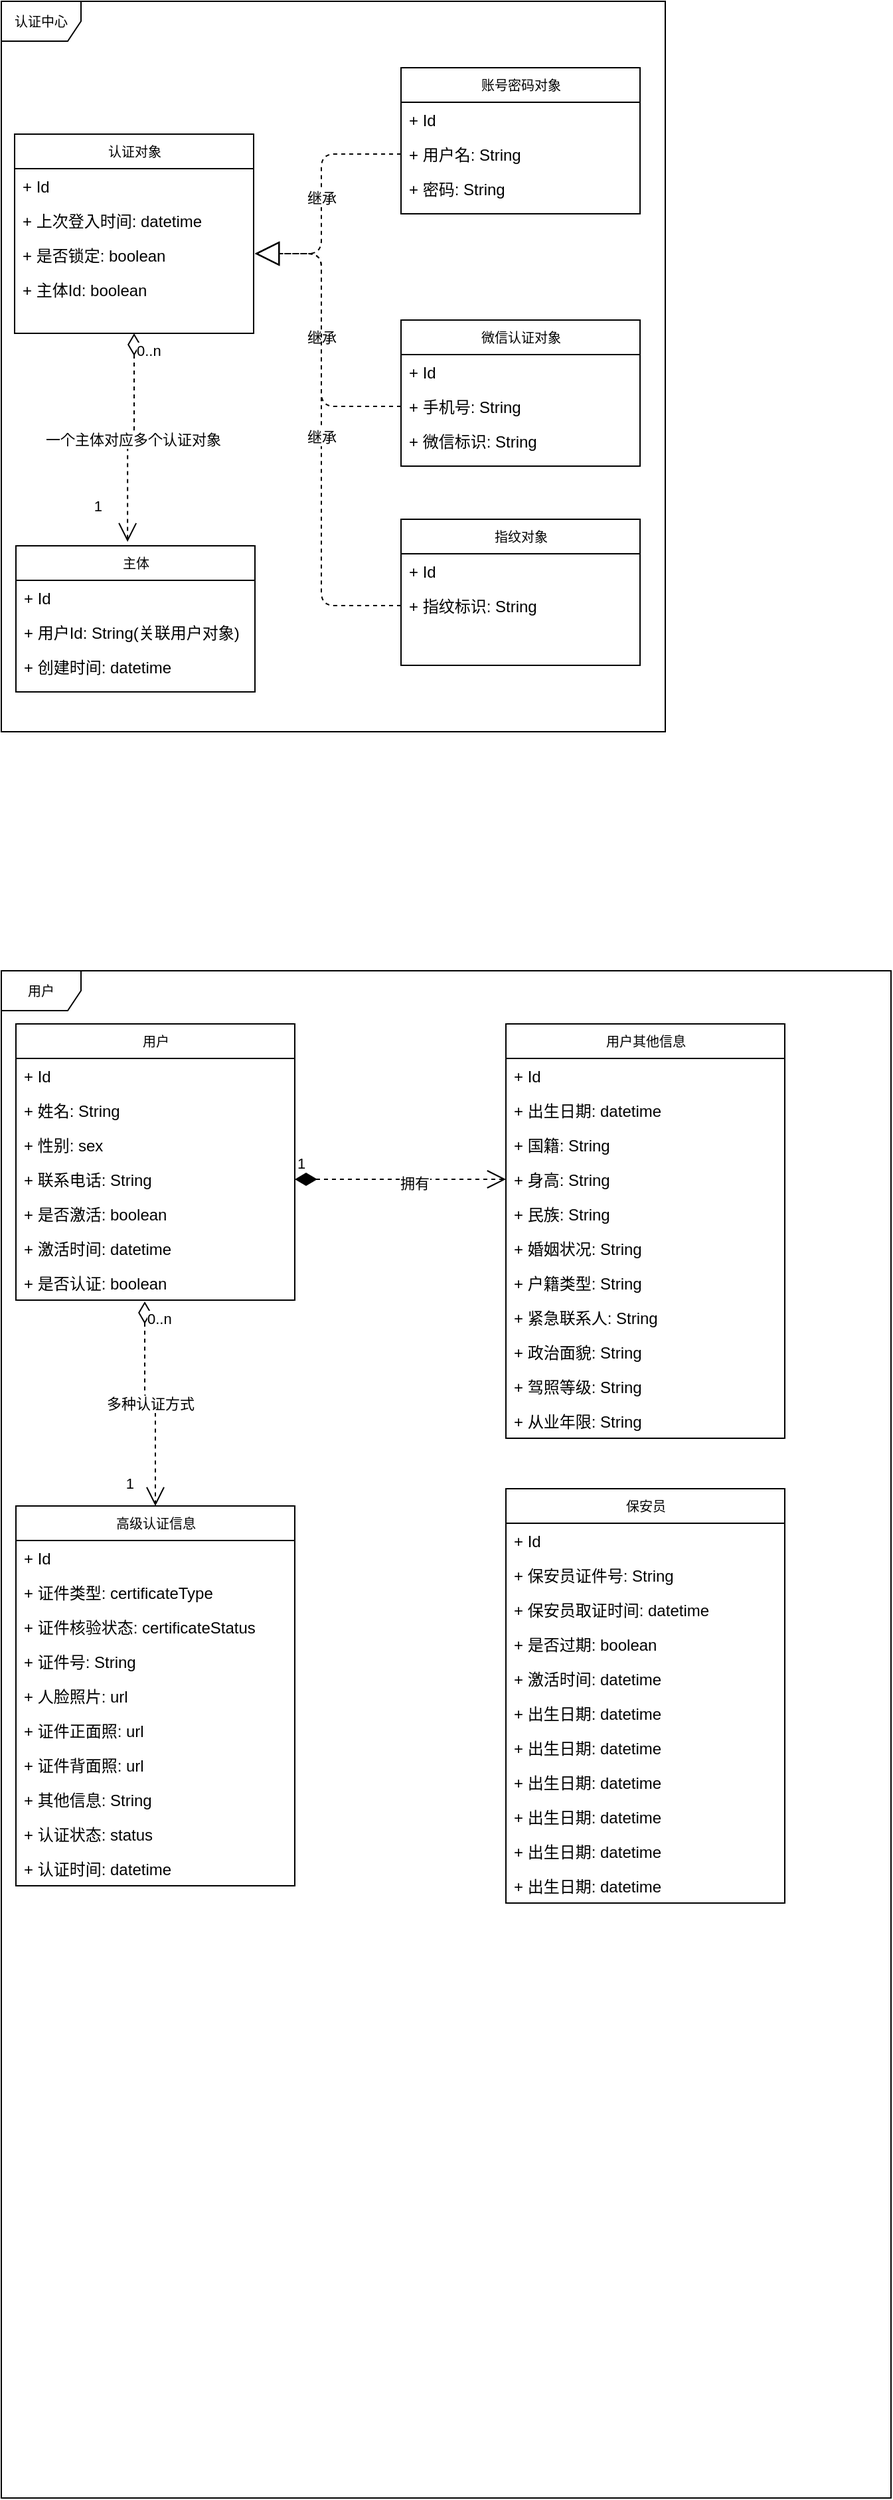 <mxfile version="14.9.5" type="github">
  <diagram name="Page-1" id="c4acf3e9-155e-7222-9cf6-157b1a14988f">
    <mxGraphModel dx="1422" dy="794" grid="1" gridSize="10" guides="1" tooltips="1" connect="1" arrows="1" fold="1" page="1" pageScale="1" pageWidth="850" pageHeight="1100" background="none" math="0" shadow="0">
      <root>
        <mxCell id="0" />
        <mxCell id="1" parent="0" />
        <mxCell id="17acba5748e5396b-1" value="认证中心" style="shape=umlFrame;whiteSpace=wrap;html=1;rounded=0;shadow=0;comic=0;labelBackgroundColor=none;strokeWidth=1;fontFamily=Verdana;fontSize=10;align=center;" parent="1" vertex="1">
          <mxGeometry x="20" y="20" width="500" height="550" as="geometry" />
        </mxCell>
        <mxCell id="Sei2wfSlkflAdpRAVItV-62" value="主体" style="swimlane;html=1;fontStyle=0;childLayout=stackLayout;horizontal=1;startSize=26;fillColor=none;horizontalStack=0;resizeParent=1;resizeLast=0;collapsible=1;marginBottom=0;swimlaneFillColor=#ffffff;rounded=0;shadow=0;comic=0;labelBackgroundColor=none;strokeWidth=1;fontFamily=Verdana;fontSize=10;align=center;" vertex="1" parent="1">
          <mxGeometry x="31" y="430" width="180" height="110" as="geometry" />
        </mxCell>
        <mxCell id="Sei2wfSlkflAdpRAVItV-63" value="+ Id" style="text;html=1;strokeColor=none;fillColor=none;align=left;verticalAlign=top;spacingLeft=4;spacingRight=4;whiteSpace=wrap;overflow=hidden;rotatable=0;points=[[0,0.5],[1,0.5]];portConstraint=eastwest;" vertex="1" parent="Sei2wfSlkflAdpRAVItV-62">
          <mxGeometry y="26" width="180" height="26" as="geometry" />
        </mxCell>
        <mxCell id="Sei2wfSlkflAdpRAVItV-64" value="+ 用户Id: String(关联用户对象)" style="text;html=1;strokeColor=none;fillColor=none;align=left;verticalAlign=top;spacingLeft=4;spacingRight=4;whiteSpace=wrap;overflow=hidden;rotatable=0;points=[[0,0.5],[1,0.5]];portConstraint=eastwest;" vertex="1" parent="Sei2wfSlkflAdpRAVItV-62">
          <mxGeometry y="52" width="180" height="26" as="geometry" />
        </mxCell>
        <mxCell id="Sei2wfSlkflAdpRAVItV-65" value="+ 创建时间: datetime" style="text;html=1;strokeColor=none;fillColor=none;align=left;verticalAlign=top;spacingLeft=4;spacingRight=4;whiteSpace=wrap;overflow=hidden;rotatable=0;points=[[0,0.5],[1,0.5]];portConstraint=eastwest;" vertex="1" parent="Sei2wfSlkflAdpRAVItV-62">
          <mxGeometry y="78" width="180" height="26" as="geometry" />
        </mxCell>
        <mxCell id="Sei2wfSlkflAdpRAVItV-66" value="认证对象" style="swimlane;html=1;fontStyle=0;childLayout=stackLayout;horizontal=1;startSize=26;fillColor=none;horizontalStack=0;resizeParent=1;resizeLast=0;collapsible=1;marginBottom=0;swimlaneFillColor=#ffffff;rounded=0;shadow=0;comic=0;labelBackgroundColor=none;strokeWidth=1;fontFamily=Verdana;fontSize=10;align=center;" vertex="1" parent="1">
          <mxGeometry x="30" y="120" width="180" height="150" as="geometry" />
        </mxCell>
        <mxCell id="Sei2wfSlkflAdpRAVItV-67" value="+ Id" style="text;html=1;strokeColor=none;fillColor=none;align=left;verticalAlign=top;spacingLeft=4;spacingRight=4;whiteSpace=wrap;overflow=hidden;rotatable=0;points=[[0,0.5],[1,0.5]];portConstraint=eastwest;" vertex="1" parent="Sei2wfSlkflAdpRAVItV-66">
          <mxGeometry y="26" width="180" height="26" as="geometry" />
        </mxCell>
        <mxCell id="Sei2wfSlkflAdpRAVItV-70" value="+ 上次登入时间: datetime" style="text;html=1;strokeColor=none;fillColor=none;align=left;verticalAlign=top;spacingLeft=4;spacingRight=4;whiteSpace=wrap;overflow=hidden;rotatable=0;points=[[0,0.5],[1,0.5]];portConstraint=eastwest;" vertex="1" parent="Sei2wfSlkflAdpRAVItV-66">
          <mxGeometry y="52" width="180" height="26" as="geometry" />
        </mxCell>
        <mxCell id="Sei2wfSlkflAdpRAVItV-71" value="+ 是否锁定: boolean" style="text;html=1;strokeColor=none;fillColor=none;align=left;verticalAlign=top;spacingLeft=4;spacingRight=4;whiteSpace=wrap;overflow=hidden;rotatable=0;points=[[0,0.5],[1,0.5]];portConstraint=eastwest;" vertex="1" parent="Sei2wfSlkflAdpRAVItV-66">
          <mxGeometry y="78" width="180" height="26" as="geometry" />
        </mxCell>
        <mxCell id="Sei2wfSlkflAdpRAVItV-72" value="+ 主体Id: boolean" style="text;html=1;strokeColor=none;fillColor=none;align=left;verticalAlign=top;spacingLeft=4;spacingRight=4;whiteSpace=wrap;overflow=hidden;rotatable=0;points=[[0,0.5],[1,0.5]];portConstraint=eastwest;" vertex="1" parent="Sei2wfSlkflAdpRAVItV-66">
          <mxGeometry y="104" width="180" height="26" as="geometry" />
        </mxCell>
        <mxCell id="Sei2wfSlkflAdpRAVItV-73" value="账号密码对象" style="swimlane;html=1;fontStyle=0;childLayout=stackLayout;horizontal=1;startSize=26;fillColor=none;horizontalStack=0;resizeParent=1;resizeLast=0;collapsible=1;marginBottom=0;swimlaneFillColor=#ffffff;rounded=0;shadow=0;comic=0;labelBackgroundColor=none;strokeWidth=1;fontFamily=Verdana;fontSize=10;align=center;" vertex="1" parent="1">
          <mxGeometry x="321" y="70" width="180" height="110" as="geometry" />
        </mxCell>
        <mxCell id="Sei2wfSlkflAdpRAVItV-74" value="+ Id" style="text;html=1;strokeColor=none;fillColor=none;align=left;verticalAlign=top;spacingLeft=4;spacingRight=4;whiteSpace=wrap;overflow=hidden;rotatable=0;points=[[0,0.5],[1,0.5]];portConstraint=eastwest;" vertex="1" parent="Sei2wfSlkflAdpRAVItV-73">
          <mxGeometry y="26" width="180" height="26" as="geometry" />
        </mxCell>
        <mxCell id="Sei2wfSlkflAdpRAVItV-75" value="+ 用户名: String" style="text;html=1;strokeColor=none;fillColor=none;align=left;verticalAlign=top;spacingLeft=4;spacingRight=4;whiteSpace=wrap;overflow=hidden;rotatable=0;points=[[0,0.5],[1,0.5]];portConstraint=eastwest;" vertex="1" parent="Sei2wfSlkflAdpRAVItV-73">
          <mxGeometry y="52" width="180" height="26" as="geometry" />
        </mxCell>
        <mxCell id="Sei2wfSlkflAdpRAVItV-76" value="+ 密码: String" style="text;html=1;strokeColor=none;fillColor=none;align=left;verticalAlign=top;spacingLeft=4;spacingRight=4;whiteSpace=wrap;overflow=hidden;rotatable=0;points=[[0,0.5],[1,0.5]];portConstraint=eastwest;" vertex="1" parent="Sei2wfSlkflAdpRAVItV-73">
          <mxGeometry y="78" width="180" height="26" as="geometry" />
        </mxCell>
        <mxCell id="Sei2wfSlkflAdpRAVItV-81" value="微信认证对象" style="swimlane;html=1;fontStyle=0;childLayout=stackLayout;horizontal=1;startSize=26;fillColor=none;horizontalStack=0;resizeParent=1;resizeLast=0;collapsible=1;marginBottom=0;swimlaneFillColor=#ffffff;rounded=0;shadow=0;comic=0;labelBackgroundColor=none;strokeWidth=1;fontFamily=Verdana;fontSize=10;align=center;" vertex="1" parent="1">
          <mxGeometry x="321" y="260" width="180" height="110" as="geometry" />
        </mxCell>
        <mxCell id="Sei2wfSlkflAdpRAVItV-82" value="+ Id" style="text;html=1;strokeColor=none;fillColor=none;align=left;verticalAlign=top;spacingLeft=4;spacingRight=4;whiteSpace=wrap;overflow=hidden;rotatable=0;points=[[0,0.5],[1,0.5]];portConstraint=eastwest;" vertex="1" parent="Sei2wfSlkflAdpRAVItV-81">
          <mxGeometry y="26" width="180" height="26" as="geometry" />
        </mxCell>
        <mxCell id="Sei2wfSlkflAdpRAVItV-83" value="+ 手机号: String" style="text;html=1;strokeColor=none;fillColor=none;align=left;verticalAlign=top;spacingLeft=4;spacingRight=4;whiteSpace=wrap;overflow=hidden;rotatable=0;points=[[0,0.5],[1,0.5]];portConstraint=eastwest;" vertex="1" parent="Sei2wfSlkflAdpRAVItV-81">
          <mxGeometry y="52" width="180" height="26" as="geometry" />
        </mxCell>
        <mxCell id="Sei2wfSlkflAdpRAVItV-84" value="+ 微信标识: String" style="text;html=1;strokeColor=none;fillColor=none;align=left;verticalAlign=top;spacingLeft=4;spacingRight=4;whiteSpace=wrap;overflow=hidden;rotatable=0;points=[[0,0.5],[1,0.5]];portConstraint=eastwest;" vertex="1" parent="Sei2wfSlkflAdpRAVItV-81">
          <mxGeometry y="78" width="180" height="26" as="geometry" />
        </mxCell>
        <mxCell id="Sei2wfSlkflAdpRAVItV-90" value="继承" style="endArrow=block;endSize=16;endFill=0;html=1;dashed=1;exitX=0;exitY=0.5;exitDx=0;exitDy=0;edgeStyle=orthogonalEdgeStyle;" edge="1" parent="1" source="Sei2wfSlkflAdpRAVItV-83">
          <mxGeometry width="160" relative="1" as="geometry">
            <mxPoint x="351" y="560" as="sourcePoint" />
            <mxPoint x="211" y="210" as="targetPoint" />
            <Array as="points">
              <mxPoint x="261" y="325" />
              <mxPoint x="261" y="210" />
            </Array>
          </mxGeometry>
        </mxCell>
        <mxCell id="Sei2wfSlkflAdpRAVItV-91" value="继承" style="endArrow=block;endSize=16;endFill=0;html=1;dashed=1;exitX=0;exitY=0.5;exitDx=0;exitDy=0;edgeStyle=orthogonalEdgeStyle;" edge="1" parent="1" source="Sei2wfSlkflAdpRAVItV-75">
          <mxGeometry width="160" relative="1" as="geometry">
            <mxPoint x="331" y="500" as="sourcePoint" />
            <mxPoint x="211" y="210" as="targetPoint" />
            <Array as="points">
              <mxPoint x="261" y="135" />
              <mxPoint x="261" y="210" />
            </Array>
          </mxGeometry>
        </mxCell>
        <mxCell id="Sei2wfSlkflAdpRAVItV-95" value="指纹对象" style="swimlane;html=1;fontStyle=0;childLayout=stackLayout;horizontal=1;startSize=26;fillColor=none;horizontalStack=0;resizeParent=1;resizeLast=0;collapsible=1;marginBottom=0;swimlaneFillColor=#ffffff;rounded=0;shadow=0;comic=0;labelBackgroundColor=none;strokeWidth=1;fontFamily=Verdana;fontSize=10;align=center;" vertex="1" parent="1">
          <mxGeometry x="321" y="410" width="180" height="110" as="geometry" />
        </mxCell>
        <mxCell id="Sei2wfSlkflAdpRAVItV-96" value="+ Id" style="text;html=1;strokeColor=none;fillColor=none;align=left;verticalAlign=top;spacingLeft=4;spacingRight=4;whiteSpace=wrap;overflow=hidden;rotatable=0;points=[[0,0.5],[1,0.5]];portConstraint=eastwest;" vertex="1" parent="Sei2wfSlkflAdpRAVItV-95">
          <mxGeometry y="26" width="180" height="26" as="geometry" />
        </mxCell>
        <mxCell id="Sei2wfSlkflAdpRAVItV-97" value="+ 指纹标识: String" style="text;html=1;strokeColor=none;fillColor=none;align=left;verticalAlign=top;spacingLeft=4;spacingRight=4;whiteSpace=wrap;overflow=hidden;rotatable=0;points=[[0,0.5],[1,0.5]];portConstraint=eastwest;" vertex="1" parent="Sei2wfSlkflAdpRAVItV-95">
          <mxGeometry y="52" width="180" height="26" as="geometry" />
        </mxCell>
        <mxCell id="Sei2wfSlkflAdpRAVItV-99" value="继承" style="endArrow=block;endSize=16;endFill=0;html=1;dashed=1;exitX=0;exitY=0.5;exitDx=0;exitDy=0;edgeStyle=orthogonalEdgeStyle;" edge="1" parent="1" source="Sei2wfSlkflAdpRAVItV-97">
          <mxGeometry width="160" relative="1" as="geometry">
            <mxPoint x="311" y="540" as="sourcePoint" />
            <mxPoint x="211" y="210" as="targetPoint" />
            <Array as="points">
              <mxPoint x="261" y="475" />
              <mxPoint x="261" y="210" />
            </Array>
          </mxGeometry>
        </mxCell>
        <mxCell id="Sei2wfSlkflAdpRAVItV-92" value="一个主体对应多个认证对象" style="endArrow=open;html=1;endSize=12;startArrow=diamondThin;startSize=14;startFill=0;edgeStyle=orthogonalEdgeStyle;dashed=1;entryX=0.467;entryY=-0.027;entryDx=0;entryDy=0;entryPerimeter=0;exitX=0.5;exitY=1;exitDx=0;exitDy=0;" edge="1" parent="1" source="Sei2wfSlkflAdpRAVItV-66" target="Sei2wfSlkflAdpRAVItV-62">
          <mxGeometry relative="1" as="geometry">
            <mxPoint x="121" y="270" as="sourcePoint" />
            <mxPoint x="120.5" y="440" as="targetPoint" />
          </mxGeometry>
        </mxCell>
        <mxCell id="Sei2wfSlkflAdpRAVItV-93" value="0..n" style="edgeLabel;resizable=0;html=1;align=left;verticalAlign=top;" connectable="0" vertex="1" parent="Sei2wfSlkflAdpRAVItV-92">
          <mxGeometry x="-1" relative="1" as="geometry" />
        </mxCell>
        <mxCell id="Sei2wfSlkflAdpRAVItV-94" value="1" style="edgeLabel;resizable=0;html=1;align=right;verticalAlign=top;" connectable="0" vertex="1" parent="Sei2wfSlkflAdpRAVItV-92">
          <mxGeometry x="1" relative="1" as="geometry">
            <mxPoint x="-19" y="-40" as="offset" />
          </mxGeometry>
        </mxCell>
        <mxCell id="Sei2wfSlkflAdpRAVItV-100" value="用户" style="shape=umlFrame;whiteSpace=wrap;html=1;rounded=0;shadow=0;comic=0;labelBackgroundColor=none;strokeWidth=1;fontFamily=Verdana;fontSize=10;align=center;" vertex="1" parent="1">
          <mxGeometry x="20" y="750" width="670" height="1150" as="geometry" />
        </mxCell>
        <mxCell id="Sei2wfSlkflAdpRAVItV-101" value="高级认证信息" style="swimlane;html=1;fontStyle=0;childLayout=stackLayout;horizontal=1;startSize=26;fillColor=none;horizontalStack=0;resizeParent=1;resizeLast=0;collapsible=1;marginBottom=0;swimlaneFillColor=#ffffff;rounded=0;shadow=0;comic=0;labelBackgroundColor=none;strokeWidth=1;fontFamily=Verdana;fontSize=10;align=center;" vertex="1" parent="1">
          <mxGeometry x="31" y="1153" width="210" height="286" as="geometry" />
        </mxCell>
        <mxCell id="Sei2wfSlkflAdpRAVItV-102" value="+ Id" style="text;html=1;strokeColor=none;fillColor=none;align=left;verticalAlign=top;spacingLeft=4;spacingRight=4;whiteSpace=wrap;overflow=hidden;rotatable=0;points=[[0,0.5],[1,0.5]];portConstraint=eastwest;" vertex="1" parent="Sei2wfSlkflAdpRAVItV-101">
          <mxGeometry y="26" width="210" height="26" as="geometry" />
        </mxCell>
        <mxCell id="Sei2wfSlkflAdpRAVItV-106" value="+ 证件类型: certificateType" style="text;html=1;strokeColor=none;fillColor=none;align=left;verticalAlign=top;spacingLeft=4;spacingRight=4;whiteSpace=wrap;overflow=hidden;rotatable=0;points=[[0,0.5],[1,0.5]];portConstraint=eastwest;" vertex="1" parent="Sei2wfSlkflAdpRAVItV-101">
          <mxGeometry y="52" width="210" height="26" as="geometry" />
        </mxCell>
        <mxCell id="Sei2wfSlkflAdpRAVItV-107" value="+ 证件核验状态: certificateStatus" style="text;html=1;strokeColor=none;fillColor=none;align=left;verticalAlign=top;spacingLeft=4;spacingRight=4;whiteSpace=wrap;overflow=hidden;rotatable=0;points=[[0,0.5],[1,0.5]];portConstraint=eastwest;" vertex="1" parent="Sei2wfSlkflAdpRAVItV-101">
          <mxGeometry y="78" width="210" height="26" as="geometry" />
        </mxCell>
        <mxCell id="Sei2wfSlkflAdpRAVItV-108" value="+ 证件号: String" style="text;html=1;strokeColor=none;fillColor=none;align=left;verticalAlign=top;spacingLeft=4;spacingRight=4;whiteSpace=wrap;overflow=hidden;rotatable=0;points=[[0,0.5],[1,0.5]];portConstraint=eastwest;" vertex="1" parent="Sei2wfSlkflAdpRAVItV-101">
          <mxGeometry y="104" width="210" height="26" as="geometry" />
        </mxCell>
        <mxCell id="Sei2wfSlkflAdpRAVItV-109" value="+ 人脸照片: url" style="text;html=1;strokeColor=none;fillColor=none;align=left;verticalAlign=top;spacingLeft=4;spacingRight=4;whiteSpace=wrap;overflow=hidden;rotatable=0;points=[[0,0.5],[1,0.5]];portConstraint=eastwest;" vertex="1" parent="Sei2wfSlkflAdpRAVItV-101">
          <mxGeometry y="130" width="210" height="26" as="geometry" />
        </mxCell>
        <mxCell id="Sei2wfSlkflAdpRAVItV-110" value="+ 证件正面照: url" style="text;html=1;strokeColor=none;fillColor=none;align=left;verticalAlign=top;spacingLeft=4;spacingRight=4;whiteSpace=wrap;overflow=hidden;rotatable=0;points=[[0,0.5],[1,0.5]];portConstraint=eastwest;" vertex="1" parent="Sei2wfSlkflAdpRAVItV-101">
          <mxGeometry y="156" width="210" height="26" as="geometry" />
        </mxCell>
        <mxCell id="Sei2wfSlkflAdpRAVItV-111" value="+ 证件背面照: url" style="text;html=1;strokeColor=none;fillColor=none;align=left;verticalAlign=top;spacingLeft=4;spacingRight=4;whiteSpace=wrap;overflow=hidden;rotatable=0;points=[[0,0.5],[1,0.5]];portConstraint=eastwest;" vertex="1" parent="Sei2wfSlkflAdpRAVItV-101">
          <mxGeometry y="182" width="210" height="26" as="geometry" />
        </mxCell>
        <mxCell id="Sei2wfSlkflAdpRAVItV-129" value="+ 其他信息: String" style="text;html=1;strokeColor=none;fillColor=none;align=left;verticalAlign=top;spacingLeft=4;spacingRight=4;whiteSpace=wrap;overflow=hidden;rotatable=0;points=[[0,0.5],[1,0.5]];portConstraint=eastwest;" vertex="1" parent="Sei2wfSlkflAdpRAVItV-101">
          <mxGeometry y="208" width="210" height="26" as="geometry" />
        </mxCell>
        <mxCell id="Sei2wfSlkflAdpRAVItV-130" value="+ 认证状态: status" style="text;html=1;strokeColor=none;fillColor=none;align=left;verticalAlign=top;spacingLeft=4;spacingRight=4;whiteSpace=wrap;overflow=hidden;rotatable=0;points=[[0,0.5],[1,0.5]];portConstraint=eastwest;" vertex="1" parent="Sei2wfSlkflAdpRAVItV-101">
          <mxGeometry y="234" width="210" height="26" as="geometry" />
        </mxCell>
        <mxCell id="Sei2wfSlkflAdpRAVItV-131" value="+ 认证时间: datetime" style="text;html=1;strokeColor=none;fillColor=none;align=left;verticalAlign=top;spacingLeft=4;spacingRight=4;whiteSpace=wrap;overflow=hidden;rotatable=0;points=[[0,0.5],[1,0.5]];portConstraint=eastwest;" vertex="1" parent="Sei2wfSlkflAdpRAVItV-101">
          <mxGeometry y="260" width="210" height="26" as="geometry" />
        </mxCell>
        <mxCell id="Sei2wfSlkflAdpRAVItV-112" value="用户" style="swimlane;html=1;fontStyle=0;childLayout=stackLayout;horizontal=1;startSize=26;fillColor=none;horizontalStack=0;resizeParent=1;resizeLast=0;collapsible=1;marginBottom=0;swimlaneFillColor=#ffffff;rounded=0;shadow=0;comic=0;labelBackgroundColor=none;strokeWidth=1;fontFamily=Verdana;fontSize=10;align=center;" vertex="1" parent="1">
          <mxGeometry x="31" y="790" width="210" height="208" as="geometry" />
        </mxCell>
        <mxCell id="Sei2wfSlkflAdpRAVItV-113" value="+ Id" style="text;html=1;strokeColor=none;fillColor=none;align=left;verticalAlign=top;spacingLeft=4;spacingRight=4;whiteSpace=wrap;overflow=hidden;rotatable=0;points=[[0,0.5],[1,0.5]];portConstraint=eastwest;" vertex="1" parent="Sei2wfSlkflAdpRAVItV-112">
          <mxGeometry y="26" width="210" height="26" as="geometry" />
        </mxCell>
        <mxCell id="Sei2wfSlkflAdpRAVItV-114" value="+ 姓名: String" style="text;html=1;strokeColor=none;fillColor=none;align=left;verticalAlign=top;spacingLeft=4;spacingRight=4;whiteSpace=wrap;overflow=hidden;rotatable=0;points=[[0,0.5],[1,0.5]];portConstraint=eastwest;" vertex="1" parent="Sei2wfSlkflAdpRAVItV-112">
          <mxGeometry y="52" width="210" height="26" as="geometry" />
        </mxCell>
        <mxCell id="Sei2wfSlkflAdpRAVItV-115" value="+ 性别: sex" style="text;html=1;strokeColor=none;fillColor=none;align=left;verticalAlign=top;spacingLeft=4;spacingRight=4;whiteSpace=wrap;overflow=hidden;rotatable=0;points=[[0,0.5],[1,0.5]];portConstraint=eastwest;" vertex="1" parent="Sei2wfSlkflAdpRAVItV-112">
          <mxGeometry y="78" width="210" height="26" as="geometry" />
        </mxCell>
        <mxCell id="Sei2wfSlkflAdpRAVItV-116" value="+ 联系电话: String" style="text;html=1;strokeColor=none;fillColor=none;align=left;verticalAlign=top;spacingLeft=4;spacingRight=4;whiteSpace=wrap;overflow=hidden;rotatable=0;points=[[0,0.5],[1,0.5]];portConstraint=eastwest;" vertex="1" parent="Sei2wfSlkflAdpRAVItV-112">
          <mxGeometry y="104" width="210" height="26" as="geometry" />
        </mxCell>
        <mxCell id="Sei2wfSlkflAdpRAVItV-123" value="+ 是否激活: boolean" style="text;html=1;strokeColor=none;fillColor=none;align=left;verticalAlign=top;spacingLeft=4;spacingRight=4;whiteSpace=wrap;overflow=hidden;rotatable=0;points=[[0,0.5],[1,0.5]];portConstraint=eastwest;" vertex="1" parent="Sei2wfSlkflAdpRAVItV-112">
          <mxGeometry y="130" width="210" height="26" as="geometry" />
        </mxCell>
        <mxCell id="Sei2wfSlkflAdpRAVItV-124" value="+ 激活时间: datetime" style="text;html=1;strokeColor=none;fillColor=none;align=left;verticalAlign=top;spacingLeft=4;spacingRight=4;whiteSpace=wrap;overflow=hidden;rotatable=0;points=[[0,0.5],[1,0.5]];portConstraint=eastwest;" vertex="1" parent="Sei2wfSlkflAdpRAVItV-112">
          <mxGeometry y="156" width="210" height="26" as="geometry" />
        </mxCell>
        <mxCell id="Sei2wfSlkflAdpRAVItV-125" value="+ 是否认证: boolean" style="text;html=1;strokeColor=none;fillColor=none;align=left;verticalAlign=top;spacingLeft=4;spacingRight=4;whiteSpace=wrap;overflow=hidden;rotatable=0;points=[[0,0.5],[1,0.5]];portConstraint=eastwest;" vertex="1" parent="Sei2wfSlkflAdpRAVItV-112">
          <mxGeometry y="182" width="210" height="26" as="geometry" />
        </mxCell>
        <mxCell id="Sei2wfSlkflAdpRAVItV-126" value="多种认证方式" style="endArrow=open;html=1;endSize=12;startArrow=diamondThin;startSize=14;startFill=0;edgeStyle=orthogonalEdgeStyle;dashed=1;exitX=0.462;exitY=1.038;exitDx=0;exitDy=0;exitPerimeter=0;entryX=0.5;entryY=0;entryDx=0;entryDy=0;" edge="1" parent="1" source="Sei2wfSlkflAdpRAVItV-125" target="Sei2wfSlkflAdpRAVItV-101">
          <mxGeometry relative="1" as="geometry">
            <mxPoint x="370" y="1070" as="sourcePoint" />
            <mxPoint x="530" y="1070" as="targetPoint" />
          </mxGeometry>
        </mxCell>
        <mxCell id="Sei2wfSlkflAdpRAVItV-127" value="0..n" style="edgeLabel;resizable=0;html=1;align=left;verticalAlign=top;" connectable="0" vertex="1" parent="Sei2wfSlkflAdpRAVItV-126">
          <mxGeometry x="-1" relative="1" as="geometry" />
        </mxCell>
        <mxCell id="Sei2wfSlkflAdpRAVItV-128" value="1" style="edgeLabel;resizable=0;html=1;align=right;verticalAlign=top;" connectable="0" vertex="1" parent="Sei2wfSlkflAdpRAVItV-126">
          <mxGeometry x="1" relative="1" as="geometry">
            <mxPoint x="-16" y="-30" as="offset" />
          </mxGeometry>
        </mxCell>
        <mxCell id="Sei2wfSlkflAdpRAVItV-132" value="保安员" style="swimlane;html=1;fontStyle=0;childLayout=stackLayout;horizontal=1;startSize=26;fillColor=none;horizontalStack=0;resizeParent=1;resizeLast=0;collapsible=1;marginBottom=0;swimlaneFillColor=#ffffff;rounded=0;shadow=0;comic=0;labelBackgroundColor=none;strokeWidth=1;fontFamily=Verdana;fontSize=10;align=center;" vertex="1" parent="1">
          <mxGeometry x="400" y="1140" width="210" height="312" as="geometry" />
        </mxCell>
        <mxCell id="Sei2wfSlkflAdpRAVItV-133" value="+ Id" style="text;html=1;strokeColor=none;fillColor=none;align=left;verticalAlign=top;spacingLeft=4;spacingRight=4;whiteSpace=wrap;overflow=hidden;rotatable=0;points=[[0,0.5],[1,0.5]];portConstraint=eastwest;" vertex="1" parent="Sei2wfSlkflAdpRAVItV-132">
          <mxGeometry y="26" width="210" height="26" as="geometry" />
        </mxCell>
        <mxCell id="Sei2wfSlkflAdpRAVItV-135" value="+ 保安员证件号: String" style="text;html=1;strokeColor=none;fillColor=none;align=left;verticalAlign=top;spacingLeft=4;spacingRight=4;whiteSpace=wrap;overflow=hidden;rotatable=0;points=[[0,0.5],[1,0.5]];portConstraint=eastwest;" vertex="1" parent="Sei2wfSlkflAdpRAVItV-132">
          <mxGeometry y="52" width="210" height="26" as="geometry" />
        </mxCell>
        <mxCell id="Sei2wfSlkflAdpRAVItV-136" value="+ 保安员取证时间: datetime" style="text;html=1;strokeColor=none;fillColor=none;align=left;verticalAlign=top;spacingLeft=4;spacingRight=4;whiteSpace=wrap;overflow=hidden;rotatable=0;points=[[0,0.5],[1,0.5]];portConstraint=eastwest;" vertex="1" parent="Sei2wfSlkflAdpRAVItV-132">
          <mxGeometry y="78" width="210" height="26" as="geometry" />
        </mxCell>
        <mxCell id="Sei2wfSlkflAdpRAVItV-137" value="+ 是否过期: boolean" style="text;html=1;strokeColor=none;fillColor=none;align=left;verticalAlign=top;spacingLeft=4;spacingRight=4;whiteSpace=wrap;overflow=hidden;rotatable=0;points=[[0,0.5],[1,0.5]];portConstraint=eastwest;" vertex="1" parent="Sei2wfSlkflAdpRAVItV-132">
          <mxGeometry y="104" width="210" height="26" as="geometry" />
        </mxCell>
        <mxCell id="Sei2wfSlkflAdpRAVItV-138" value="+ 激活时间: datetime" style="text;html=1;strokeColor=none;fillColor=none;align=left;verticalAlign=top;spacingLeft=4;spacingRight=4;whiteSpace=wrap;overflow=hidden;rotatable=0;points=[[0,0.5],[1,0.5]];portConstraint=eastwest;" vertex="1" parent="Sei2wfSlkflAdpRAVItV-132">
          <mxGeometry y="130" width="210" height="26" as="geometry" />
        </mxCell>
        <mxCell id="Sei2wfSlkflAdpRAVItV-139" value="+ 出生日期: datetime" style="text;html=1;strokeColor=none;fillColor=none;align=left;verticalAlign=top;spacingLeft=4;spacingRight=4;whiteSpace=wrap;overflow=hidden;rotatable=0;points=[[0,0.5],[1,0.5]];portConstraint=eastwest;" vertex="1" parent="Sei2wfSlkflAdpRAVItV-132">
          <mxGeometry y="156" width="210" height="26" as="geometry" />
        </mxCell>
        <mxCell id="Sei2wfSlkflAdpRAVItV-140" value="+ 出生日期: datetime" style="text;html=1;strokeColor=none;fillColor=none;align=left;verticalAlign=top;spacingLeft=4;spacingRight=4;whiteSpace=wrap;overflow=hidden;rotatable=0;points=[[0,0.5],[1,0.5]];portConstraint=eastwest;" vertex="1" parent="Sei2wfSlkflAdpRAVItV-132">
          <mxGeometry y="182" width="210" height="26" as="geometry" />
        </mxCell>
        <mxCell id="Sei2wfSlkflAdpRAVItV-141" value="+ 出生日期: datetime" style="text;html=1;strokeColor=none;fillColor=none;align=left;verticalAlign=top;spacingLeft=4;spacingRight=4;whiteSpace=wrap;overflow=hidden;rotatable=0;points=[[0,0.5],[1,0.5]];portConstraint=eastwest;" vertex="1" parent="Sei2wfSlkflAdpRAVItV-132">
          <mxGeometry y="208" width="210" height="26" as="geometry" />
        </mxCell>
        <mxCell id="Sei2wfSlkflAdpRAVItV-142" value="+ 出生日期: datetime" style="text;html=1;strokeColor=none;fillColor=none;align=left;verticalAlign=top;spacingLeft=4;spacingRight=4;whiteSpace=wrap;overflow=hidden;rotatable=0;points=[[0,0.5],[1,0.5]];portConstraint=eastwest;" vertex="1" parent="Sei2wfSlkflAdpRAVItV-132">
          <mxGeometry y="234" width="210" height="26" as="geometry" />
        </mxCell>
        <mxCell id="Sei2wfSlkflAdpRAVItV-143" value="+ 出生日期: datetime" style="text;html=1;strokeColor=none;fillColor=none;align=left;verticalAlign=top;spacingLeft=4;spacingRight=4;whiteSpace=wrap;overflow=hidden;rotatable=0;points=[[0,0.5],[1,0.5]];portConstraint=eastwest;" vertex="1" parent="Sei2wfSlkflAdpRAVItV-132">
          <mxGeometry y="260" width="210" height="26" as="geometry" />
        </mxCell>
        <mxCell id="Sei2wfSlkflAdpRAVItV-144" value="+ 出生日期: datetime" style="text;html=1;strokeColor=none;fillColor=none;align=left;verticalAlign=top;spacingLeft=4;spacingRight=4;whiteSpace=wrap;overflow=hidden;rotatable=0;points=[[0,0.5],[1,0.5]];portConstraint=eastwest;" vertex="1" parent="Sei2wfSlkflAdpRAVItV-132">
          <mxGeometry y="286" width="210" height="26" as="geometry" />
        </mxCell>
        <mxCell id="Sei2wfSlkflAdpRAVItV-145" value="用户其他信息" style="swimlane;html=1;fontStyle=0;childLayout=stackLayout;horizontal=1;startSize=26;fillColor=none;horizontalStack=0;resizeParent=1;resizeLast=0;collapsible=1;marginBottom=0;swimlaneFillColor=#ffffff;rounded=0;shadow=0;comic=0;labelBackgroundColor=none;strokeWidth=1;fontFamily=Verdana;fontSize=10;align=center;" vertex="1" parent="1">
          <mxGeometry x="400" y="790" width="210" height="312" as="geometry" />
        </mxCell>
        <mxCell id="Sei2wfSlkflAdpRAVItV-146" value="+ Id" style="text;html=1;strokeColor=none;fillColor=none;align=left;verticalAlign=top;spacingLeft=4;spacingRight=4;whiteSpace=wrap;overflow=hidden;rotatable=0;points=[[0,0.5],[1,0.5]];portConstraint=eastwest;" vertex="1" parent="Sei2wfSlkflAdpRAVItV-145">
          <mxGeometry y="26" width="210" height="26" as="geometry" />
        </mxCell>
        <mxCell id="Sei2wfSlkflAdpRAVItV-147" value="+ 出生日期: datetime" style="text;html=1;strokeColor=none;fillColor=none;align=left;verticalAlign=top;spacingLeft=4;spacingRight=4;whiteSpace=wrap;overflow=hidden;rotatable=0;points=[[0,0.5],[1,0.5]];portConstraint=eastwest;" vertex="1" parent="Sei2wfSlkflAdpRAVItV-145">
          <mxGeometry y="52" width="210" height="26" as="geometry" />
        </mxCell>
        <mxCell id="Sei2wfSlkflAdpRAVItV-148" value="+ 国籍: String" style="text;html=1;strokeColor=none;fillColor=none;align=left;verticalAlign=top;spacingLeft=4;spacingRight=4;whiteSpace=wrap;overflow=hidden;rotatable=0;points=[[0,0.5],[1,0.5]];portConstraint=eastwest;" vertex="1" parent="Sei2wfSlkflAdpRAVItV-145">
          <mxGeometry y="78" width="210" height="26" as="geometry" />
        </mxCell>
        <mxCell id="Sei2wfSlkflAdpRAVItV-149" value="+ 身高: String" style="text;html=1;strokeColor=none;fillColor=none;align=left;verticalAlign=top;spacingLeft=4;spacingRight=4;whiteSpace=wrap;overflow=hidden;rotatable=0;points=[[0,0.5],[1,0.5]];portConstraint=eastwest;" vertex="1" parent="Sei2wfSlkflAdpRAVItV-145">
          <mxGeometry y="104" width="210" height="26" as="geometry" />
        </mxCell>
        <mxCell id="Sei2wfSlkflAdpRAVItV-150" value="+ 民族: String" style="text;html=1;strokeColor=none;fillColor=none;align=left;verticalAlign=top;spacingLeft=4;spacingRight=4;whiteSpace=wrap;overflow=hidden;rotatable=0;points=[[0,0.5],[1,0.5]];portConstraint=eastwest;" vertex="1" parent="Sei2wfSlkflAdpRAVItV-145">
          <mxGeometry y="130" width="210" height="26" as="geometry" />
        </mxCell>
        <mxCell id="Sei2wfSlkflAdpRAVItV-151" value="+ 婚姻状况: String" style="text;html=1;strokeColor=none;fillColor=none;align=left;verticalAlign=top;spacingLeft=4;spacingRight=4;whiteSpace=wrap;overflow=hidden;rotatable=0;points=[[0,0.5],[1,0.5]];portConstraint=eastwest;" vertex="1" parent="Sei2wfSlkflAdpRAVItV-145">
          <mxGeometry y="156" width="210" height="26" as="geometry" />
        </mxCell>
        <mxCell id="Sei2wfSlkflAdpRAVItV-152" value="+ 户籍类型: String" style="text;html=1;strokeColor=none;fillColor=none;align=left;verticalAlign=top;spacingLeft=4;spacingRight=4;whiteSpace=wrap;overflow=hidden;rotatable=0;points=[[0,0.5],[1,0.5]];portConstraint=eastwest;" vertex="1" parent="Sei2wfSlkflAdpRAVItV-145">
          <mxGeometry y="182" width="210" height="26" as="geometry" />
        </mxCell>
        <mxCell id="Sei2wfSlkflAdpRAVItV-156" value="+ 紧急联系人: String" style="text;html=1;strokeColor=none;fillColor=none;align=left;verticalAlign=top;spacingLeft=4;spacingRight=4;whiteSpace=wrap;overflow=hidden;rotatable=0;points=[[0,0.5],[1,0.5]];portConstraint=eastwest;" vertex="1" parent="Sei2wfSlkflAdpRAVItV-145">
          <mxGeometry y="208" width="210" height="26" as="geometry" />
        </mxCell>
        <mxCell id="Sei2wfSlkflAdpRAVItV-157" value="+ 政治面貌: String" style="text;html=1;strokeColor=none;fillColor=none;align=left;verticalAlign=top;spacingLeft=4;spacingRight=4;whiteSpace=wrap;overflow=hidden;rotatable=0;points=[[0,0.5],[1,0.5]];portConstraint=eastwest;" vertex="1" parent="Sei2wfSlkflAdpRAVItV-145">
          <mxGeometry y="234" width="210" height="26" as="geometry" />
        </mxCell>
        <mxCell id="Sei2wfSlkflAdpRAVItV-158" value="+ 驾照等级: String" style="text;html=1;strokeColor=none;fillColor=none;align=left;verticalAlign=top;spacingLeft=4;spacingRight=4;whiteSpace=wrap;overflow=hidden;rotatable=0;points=[[0,0.5],[1,0.5]];portConstraint=eastwest;" vertex="1" parent="Sei2wfSlkflAdpRAVItV-145">
          <mxGeometry y="260" width="210" height="26" as="geometry" />
        </mxCell>
        <mxCell id="Sei2wfSlkflAdpRAVItV-159" value="+ 从业年限: String" style="text;html=1;strokeColor=none;fillColor=none;align=left;verticalAlign=top;spacingLeft=4;spacingRight=4;whiteSpace=wrap;overflow=hidden;rotatable=0;points=[[0,0.5],[1,0.5]];portConstraint=eastwest;" vertex="1" parent="Sei2wfSlkflAdpRAVItV-145">
          <mxGeometry y="286" width="210" height="26" as="geometry" />
        </mxCell>
        <mxCell id="Sei2wfSlkflAdpRAVItV-154" value="1" style="endArrow=open;html=1;endSize=12;startArrow=diamondThin;startSize=14;startFill=1;edgeStyle=orthogonalEdgeStyle;align=left;verticalAlign=bottom;dashed=1;exitX=1;exitY=0.5;exitDx=0;exitDy=0;entryX=0;entryY=0.5;entryDx=0;entryDy=0;" edge="1" parent="1" source="Sei2wfSlkflAdpRAVItV-116" target="Sei2wfSlkflAdpRAVItV-149">
          <mxGeometry x="-1" y="3" relative="1" as="geometry">
            <mxPoint x="280" y="900" as="sourcePoint" />
            <mxPoint x="440" y="900" as="targetPoint" />
          </mxGeometry>
        </mxCell>
        <mxCell id="Sei2wfSlkflAdpRAVItV-155" value="拥有" style="edgeLabel;html=1;align=center;verticalAlign=middle;resizable=0;points=[];" vertex="1" connectable="0" parent="Sei2wfSlkflAdpRAVItV-154">
          <mxGeometry x="0.132" y="-3" relative="1" as="geometry">
            <mxPoint as="offset" />
          </mxGeometry>
        </mxCell>
      </root>
    </mxGraphModel>
  </diagram>
</mxfile>
